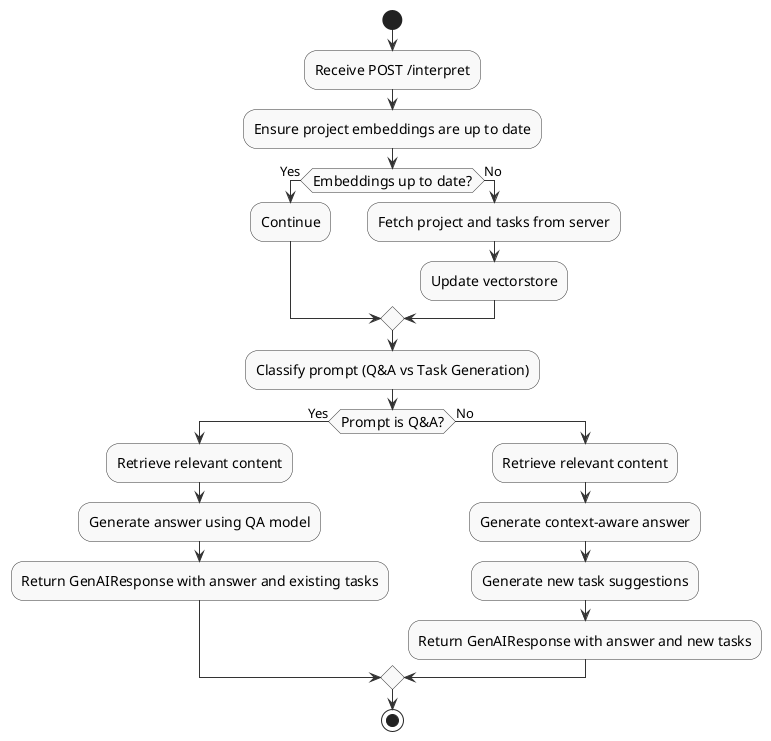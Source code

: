 @startuml /interpret Endpoint Activity Diagram

skinparam monochrome false
skinparam defaultTextAlignment center
skinparam shadowing false
skinparam activity {
    BackgroundColor #F9F9F9
    BorderColor #333333
    FontSize 14
    FontColor black
}
skinparam arrow {
    Color #333333
    FontSize 13
}

start

:Receive POST /interpret;

:Ensure project embeddings are up to date;

if (Embeddings up to date?) then (Yes)
  :Continue;
else (No)
  :Fetch project and tasks from server;
  :Update vectorstore;
endif

:Classify prompt (Q&A vs Task Generation);

if (Prompt is Q&A?) then (Yes)
  :Retrieve relevant content;
  :Generate answer using QA model;
  :Return GenAIResponse with answer and existing tasks;
else (No)
  :Retrieve relevant content;
  :Generate context-aware answer;
  :Generate new task suggestions;
  :Return GenAIResponse with answer and new tasks;
endif

stop
@enduml
